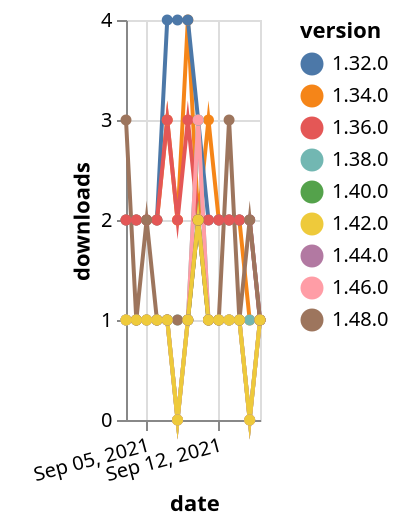 {"$schema": "https://vega.github.io/schema/vega-lite/v5.json", "description": "A simple bar chart with embedded data.", "data": {"values": [{"date": "2021-09-03", "total": 2533, "delta": 2, "version": "1.34.0"}, {"date": "2021-09-04", "total": 2535, "delta": 2, "version": "1.34.0"}, {"date": "2021-09-05", "total": 2537, "delta": 2, "version": "1.34.0"}, {"date": "2021-09-06", "total": 2539, "delta": 2, "version": "1.34.0"}, {"date": "2021-09-07", "total": 2542, "delta": 3, "version": "1.34.0"}, {"date": "2021-09-08", "total": 2544, "delta": 2, "version": "1.34.0"}, {"date": "2021-09-09", "total": 2548, "delta": 4, "version": "1.34.0"}, {"date": "2021-09-10", "total": 2550, "delta": 2, "version": "1.34.0"}, {"date": "2021-09-11", "total": 2553, "delta": 3, "version": "1.34.0"}, {"date": "2021-09-12", "total": 2555, "delta": 2, "version": "1.34.0"}, {"date": "2021-09-13", "total": 2557, "delta": 2, "version": "1.34.0"}, {"date": "2021-09-14", "total": 2559, "delta": 2, "version": "1.34.0"}, {"date": "2021-09-15", "total": 2560, "delta": 1, "version": "1.34.0"}, {"date": "2021-09-16", "total": 2561, "delta": 1, "version": "1.34.0"}, {"date": "2021-09-03", "total": 3002, "delta": 2, "version": "1.32.0"}, {"date": "2021-09-04", "total": 3004, "delta": 2, "version": "1.32.0"}, {"date": "2021-09-05", "total": 3006, "delta": 2, "version": "1.32.0"}, {"date": "2021-09-06", "total": 3008, "delta": 2, "version": "1.32.0"}, {"date": "2021-09-07", "total": 3012, "delta": 4, "version": "1.32.0"}, {"date": "2021-09-08", "total": 3016, "delta": 4, "version": "1.32.0"}, {"date": "2021-09-09", "total": 3020, "delta": 4, "version": "1.32.0"}, {"date": "2021-09-10", "total": 3023, "delta": 3, "version": "1.32.0"}, {"date": "2021-09-11", "total": 3025, "delta": 2, "version": "1.32.0"}, {"date": "2021-09-12", "total": 3027, "delta": 2, "version": "1.32.0"}, {"date": "2021-09-13", "total": 3029, "delta": 2, "version": "1.32.0"}, {"date": "2021-09-14", "total": 3031, "delta": 2, "version": "1.32.0"}, {"date": "2021-09-15", "total": 3033, "delta": 2, "version": "1.32.0"}, {"date": "2021-09-16", "total": 3034, "delta": 1, "version": "1.32.0"}, {"date": "2021-09-03", "total": 157, "delta": 1, "version": "1.44.0"}, {"date": "2021-09-04", "total": 158, "delta": 1, "version": "1.44.0"}, {"date": "2021-09-05", "total": 159, "delta": 1, "version": "1.44.0"}, {"date": "2021-09-06", "total": 160, "delta": 1, "version": "1.44.0"}, {"date": "2021-09-07", "total": 161, "delta": 1, "version": "1.44.0"}, {"date": "2021-09-08", "total": 161, "delta": 0, "version": "1.44.0"}, {"date": "2021-09-09", "total": 162, "delta": 1, "version": "1.44.0"}, {"date": "2021-09-10", "total": 164, "delta": 2, "version": "1.44.0"}, {"date": "2021-09-11", "total": 165, "delta": 1, "version": "1.44.0"}, {"date": "2021-09-12", "total": 166, "delta": 1, "version": "1.44.0"}, {"date": "2021-09-13", "total": 167, "delta": 1, "version": "1.44.0"}, {"date": "2021-09-14", "total": 168, "delta": 1, "version": "1.44.0"}, {"date": "2021-09-15", "total": 168, "delta": 0, "version": "1.44.0"}, {"date": "2021-09-16", "total": 169, "delta": 1, "version": "1.44.0"}, {"date": "2021-09-03", "total": 375, "delta": 1, "version": "1.38.0"}, {"date": "2021-09-04", "total": 376, "delta": 1, "version": "1.38.0"}, {"date": "2021-09-05", "total": 377, "delta": 1, "version": "1.38.0"}, {"date": "2021-09-06", "total": 378, "delta": 1, "version": "1.38.0"}, {"date": "2021-09-07", "total": 379, "delta": 1, "version": "1.38.0"}, {"date": "2021-09-08", "total": 380, "delta": 1, "version": "1.38.0"}, {"date": "2021-09-09", "total": 381, "delta": 1, "version": "1.38.0"}, {"date": "2021-09-10", "total": 384, "delta": 3, "version": "1.38.0"}, {"date": "2021-09-11", "total": 385, "delta": 1, "version": "1.38.0"}, {"date": "2021-09-12", "total": 386, "delta": 1, "version": "1.38.0"}, {"date": "2021-09-13", "total": 387, "delta": 1, "version": "1.38.0"}, {"date": "2021-09-14", "total": 388, "delta": 1, "version": "1.38.0"}, {"date": "2021-09-15", "total": 389, "delta": 1, "version": "1.38.0"}, {"date": "2021-09-16", "total": 390, "delta": 1, "version": "1.38.0"}, {"date": "2021-09-03", "total": 2268, "delta": 2, "version": "1.36.0"}, {"date": "2021-09-04", "total": 2270, "delta": 2, "version": "1.36.0"}, {"date": "2021-09-05", "total": 2272, "delta": 2, "version": "1.36.0"}, {"date": "2021-09-06", "total": 2274, "delta": 2, "version": "1.36.0"}, {"date": "2021-09-07", "total": 2277, "delta": 3, "version": "1.36.0"}, {"date": "2021-09-08", "total": 2279, "delta": 2, "version": "1.36.0"}, {"date": "2021-09-09", "total": 2282, "delta": 3, "version": "1.36.0"}, {"date": "2021-09-10", "total": 2284, "delta": 2, "version": "1.36.0"}, {"date": "2021-09-11", "total": 2286, "delta": 2, "version": "1.36.0"}, {"date": "2021-09-12", "total": 2288, "delta": 2, "version": "1.36.0"}, {"date": "2021-09-13", "total": 2290, "delta": 2, "version": "1.36.0"}, {"date": "2021-09-14", "total": 2292, "delta": 2, "version": "1.36.0"}, {"date": "2021-09-15", "total": 2294, "delta": 2, "version": "1.36.0"}, {"date": "2021-09-16", "total": 2295, "delta": 1, "version": "1.36.0"}, {"date": "2021-09-03", "total": 190, "delta": 1, "version": "1.40.0"}, {"date": "2021-09-04", "total": 191, "delta": 1, "version": "1.40.0"}, {"date": "2021-09-05", "total": 192, "delta": 1, "version": "1.40.0"}, {"date": "2021-09-06", "total": 193, "delta": 1, "version": "1.40.0"}, {"date": "2021-09-07", "total": 194, "delta": 1, "version": "1.40.0"}, {"date": "2021-09-08", "total": 194, "delta": 0, "version": "1.40.0"}, {"date": "2021-09-09", "total": 195, "delta": 1, "version": "1.40.0"}, {"date": "2021-09-10", "total": 197, "delta": 2, "version": "1.40.0"}, {"date": "2021-09-11", "total": 198, "delta": 1, "version": "1.40.0"}, {"date": "2021-09-12", "total": 199, "delta": 1, "version": "1.40.0"}, {"date": "2021-09-13", "total": 200, "delta": 1, "version": "1.40.0"}, {"date": "2021-09-14", "total": 201, "delta": 1, "version": "1.40.0"}, {"date": "2021-09-15", "total": 201, "delta": 0, "version": "1.40.0"}, {"date": "2021-09-16", "total": 202, "delta": 1, "version": "1.40.0"}, {"date": "2021-09-03", "total": 176, "delta": 1, "version": "1.46.0"}, {"date": "2021-09-04", "total": 177, "delta": 1, "version": "1.46.0"}, {"date": "2021-09-05", "total": 178, "delta": 1, "version": "1.46.0"}, {"date": "2021-09-06", "total": 179, "delta": 1, "version": "1.46.0"}, {"date": "2021-09-07", "total": 180, "delta": 1, "version": "1.46.0"}, {"date": "2021-09-08", "total": 180, "delta": 0, "version": "1.46.0"}, {"date": "2021-09-09", "total": 181, "delta": 1, "version": "1.46.0"}, {"date": "2021-09-10", "total": 184, "delta": 3, "version": "1.46.0"}, {"date": "2021-09-11", "total": 185, "delta": 1, "version": "1.46.0"}, {"date": "2021-09-12", "total": 186, "delta": 1, "version": "1.46.0"}, {"date": "2021-09-13", "total": 187, "delta": 1, "version": "1.46.0"}, {"date": "2021-09-14", "total": 188, "delta": 1, "version": "1.46.0"}, {"date": "2021-09-15", "total": 188, "delta": 0, "version": "1.46.0"}, {"date": "2021-09-16", "total": 189, "delta": 1, "version": "1.46.0"}, {"date": "2021-09-03", "total": 118, "delta": 3, "version": "1.48.0"}, {"date": "2021-09-04", "total": 119, "delta": 1, "version": "1.48.0"}, {"date": "2021-09-05", "total": 121, "delta": 2, "version": "1.48.0"}, {"date": "2021-09-06", "total": 122, "delta": 1, "version": "1.48.0"}, {"date": "2021-09-07", "total": 123, "delta": 1, "version": "1.48.0"}, {"date": "2021-09-08", "total": 124, "delta": 1, "version": "1.48.0"}, {"date": "2021-09-09", "total": 125, "delta": 1, "version": "1.48.0"}, {"date": "2021-09-10", "total": 127, "delta": 2, "version": "1.48.0"}, {"date": "2021-09-11", "total": 128, "delta": 1, "version": "1.48.0"}, {"date": "2021-09-12", "total": 129, "delta": 1, "version": "1.48.0"}, {"date": "2021-09-13", "total": 132, "delta": 3, "version": "1.48.0"}, {"date": "2021-09-14", "total": 133, "delta": 1, "version": "1.48.0"}, {"date": "2021-09-15", "total": 135, "delta": 2, "version": "1.48.0"}, {"date": "2021-09-16", "total": 136, "delta": 1, "version": "1.48.0"}, {"date": "2021-09-03", "total": 177, "delta": 1, "version": "1.42.0"}, {"date": "2021-09-04", "total": 178, "delta": 1, "version": "1.42.0"}, {"date": "2021-09-05", "total": 179, "delta": 1, "version": "1.42.0"}, {"date": "2021-09-06", "total": 180, "delta": 1, "version": "1.42.0"}, {"date": "2021-09-07", "total": 181, "delta": 1, "version": "1.42.0"}, {"date": "2021-09-08", "total": 181, "delta": 0, "version": "1.42.0"}, {"date": "2021-09-09", "total": 182, "delta": 1, "version": "1.42.0"}, {"date": "2021-09-10", "total": 184, "delta": 2, "version": "1.42.0"}, {"date": "2021-09-11", "total": 185, "delta": 1, "version": "1.42.0"}, {"date": "2021-09-12", "total": 186, "delta": 1, "version": "1.42.0"}, {"date": "2021-09-13", "total": 187, "delta": 1, "version": "1.42.0"}, {"date": "2021-09-14", "total": 188, "delta": 1, "version": "1.42.0"}, {"date": "2021-09-15", "total": 188, "delta": 0, "version": "1.42.0"}, {"date": "2021-09-16", "total": 189, "delta": 1, "version": "1.42.0"}]}, "width": "container", "mark": {"type": "line", "point": {"filled": true}}, "encoding": {"x": {"field": "date", "type": "temporal", "timeUnit": "yearmonthdate", "title": "date", "axis": {"labelAngle": -15}}, "y": {"field": "delta", "type": "quantitative", "title": "downloads"}, "color": {"field": "version", "type": "nominal"}, "tooltip": {"field": "delta"}}}